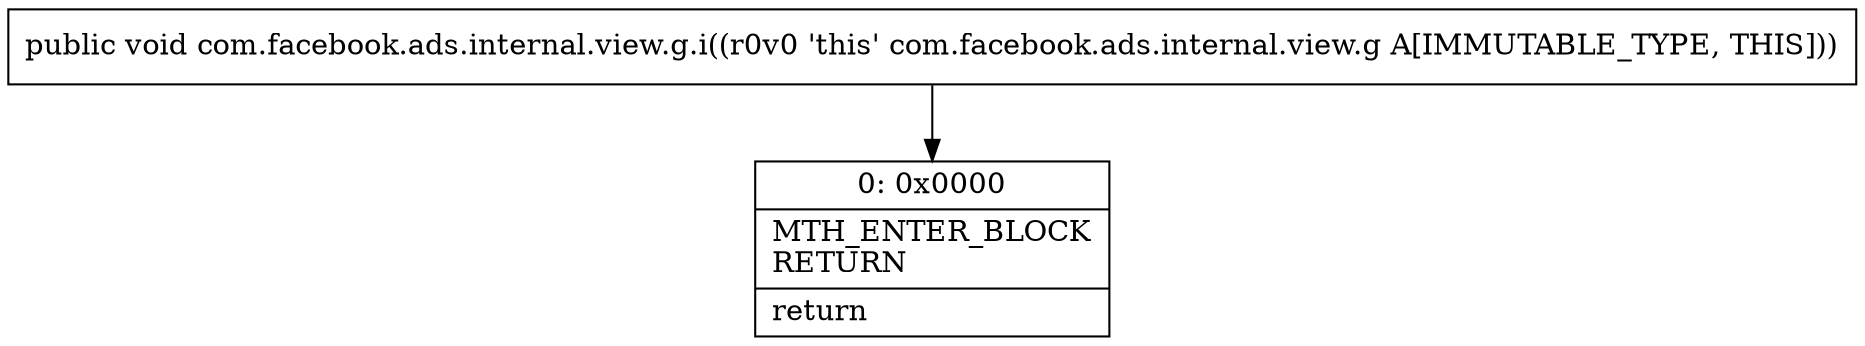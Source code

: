 digraph "CFG forcom.facebook.ads.internal.view.g.i()V" {
Node_0 [shape=record,label="{0\:\ 0x0000|MTH_ENTER_BLOCK\lRETURN\l|return\l}"];
MethodNode[shape=record,label="{public void com.facebook.ads.internal.view.g.i((r0v0 'this' com.facebook.ads.internal.view.g A[IMMUTABLE_TYPE, THIS])) }"];
MethodNode -> Node_0;
}

